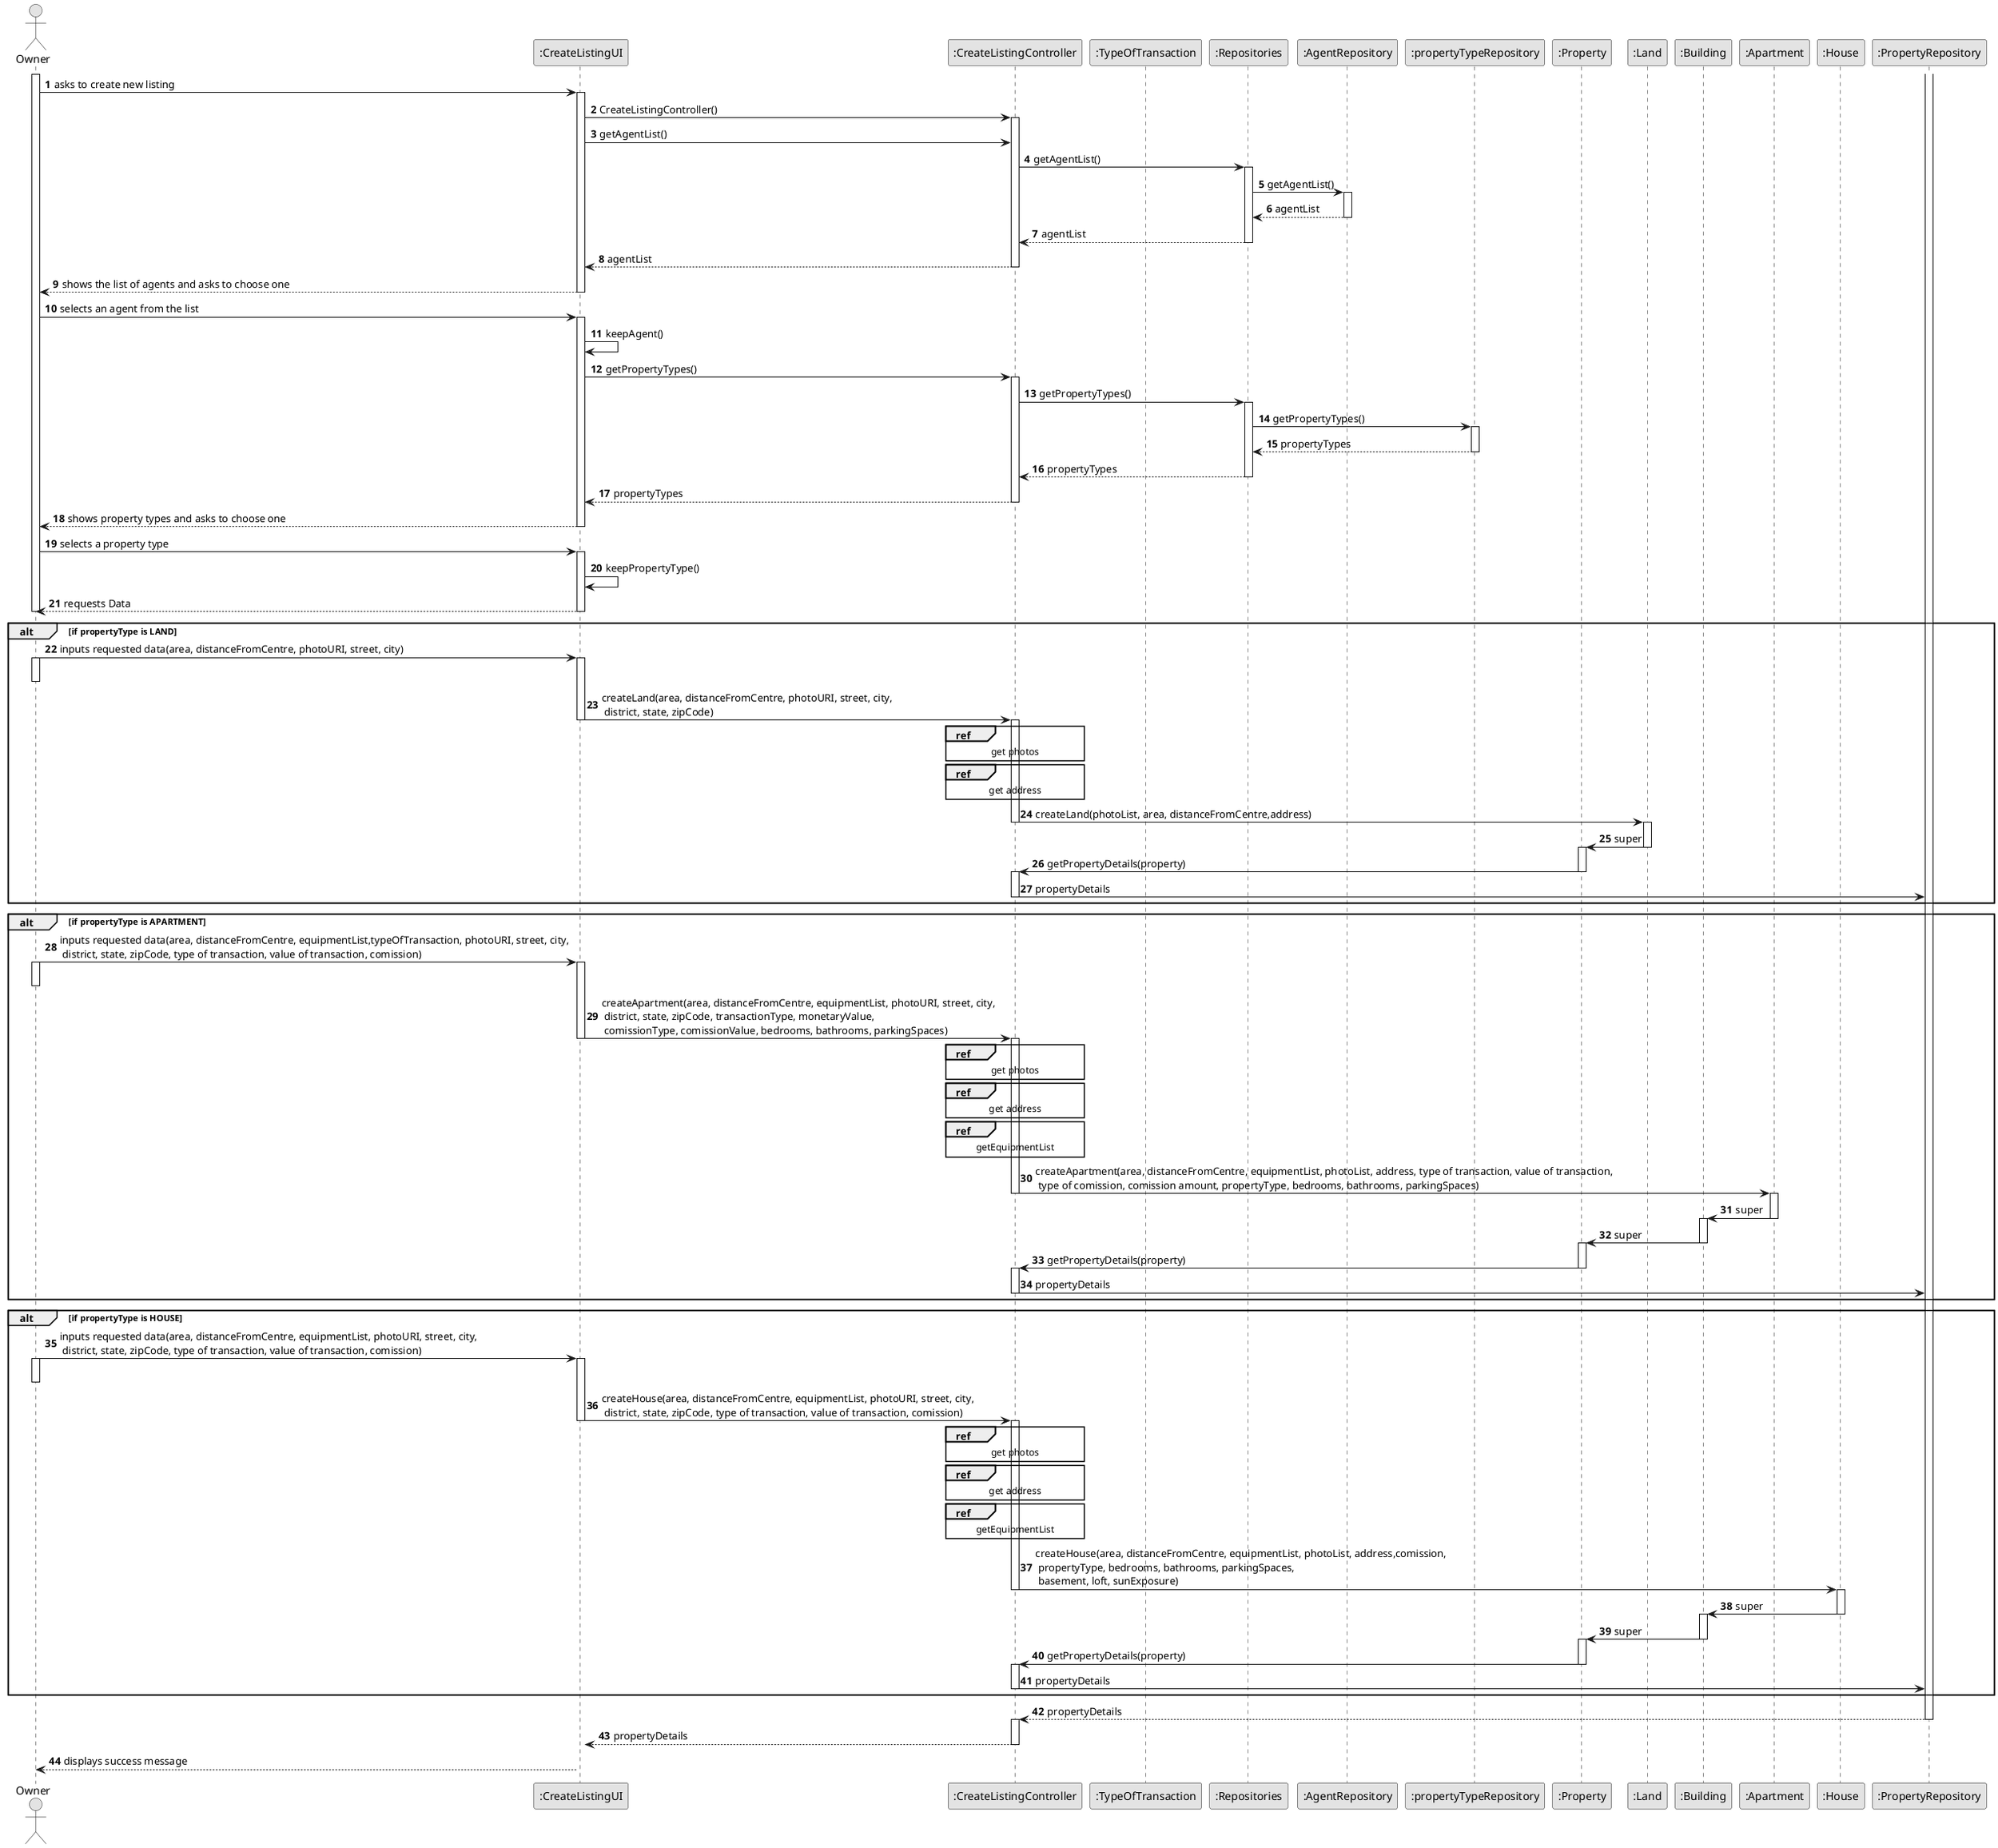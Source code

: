 @startuml
skinparam monochrome true
skinparam packageStyle rectangle
skinparam shadowing false

autonumber
actor Owner as Owner
participant ":CreateListingUI" as UI
participant ":CreateListingController" as CTRL
participant ":TypeOfTransaction" as TOT
participant ":Repositories" as REP
participant ":AgentRepository" as AGENTREP
participant ":propertyTypeRepository"
participant ":Property" as PROPERTY
participant ":Land" as LAND
participant ":Building" as BUILDING
participant ":Apartment" as APARTMENT
participant ":House" as HOUSE
participant ":PropertyRepository" as PROPREP




activate Owner



                    Owner -> UI : asks to create new listing


                activate UI
                    UI -> CTRL : CreateListingController()
                activate CTRL
                    UI -> CTRL : getAgentList()
                    CTRL -> REP : getAgentList()
                activate REP
                    REP -> AGENTREP : getAgentList()
                activate AGENTREP
                    AGENTREP --> REP : agentList
                deactivate AGENTREP
                    REP --> CTRL : agentList
                deactivate REP
                    CTRL --> UI : agentList
                deactivate CTRL
                    UI --> Owner : shows the list of agents and asks to choose one
                deactivate UI

                Owner -> UI : selects an agent from the list
                activate UI
                    UI -> UI : keepAgent()
                    UI -> CTRL : getPropertyTypes()
                activate CTRL
                    CTRL -> REP : getPropertyTypes()
                activate REP
                    REP ->  ":propertyTypeRepository" : getPropertyTypes()
                activate ":propertyTypeRepository"
                    ":propertyTypeRepository" --> REP : propertyTypes
                deactivate ":propertyTypeRepository"
                    REP --> CTRL : propertyTypes
                deactivate REP


                CTRL --> UI : propertyTypes
                deactivate CTRL

                UI --> Owner : shows property types and asks to choose one
                deactivate UI
                Owner -> UI : selects a property type
                activate UI
                UI -> UI : keepPropertyType()
                UI --> Owner : requests Data
                deactivate UI

deactivate Owner

         alt if propertyType is LAND
                    Owner -> UI : inputs requested data(area, distanceFromCentre, photoURI, street, city)
                    activate Owner
                    deactivate Owner
                    activate UI
                    UI -> CTRL : createLand(area, distanceFromCentre, photoURI, street, city, \n district, state, zipCode)
                    deactivate UI
                    activate CTRL

                    ref over CTRL, CTRL
                        get photos
                    end

                    ref over CTRL
                        get address
                    end
                        CTRL -> LAND :createLand(photoList, area, distanceFromCentre,address)
                    deactivate CTRL
                    deactivate UI


                    activate LAND
                    LAND -> PROPERTY :super
                    deactivate LAND
                    activate PROPERTY


                    deactivate PROPERTY
                    PROPERTY -> CTRL : getPropertyDetails(property)

                    deactivate PROPERTY
                    activate CTRL


                    CTRL -> PROPREP : propertyDetails
                    deactivate CTRL


                end

                alt if propertyType is APARTMENT
                     Owner -> UI : inputs requested data(area, distanceFromCentre, equipmentList,typeOfTransaction, photoURI, street, city, \n district, state, zipCode, type of transaction, value of transaction, comission)
                     activate Owner
                     deactivate Owner

                     activate UI
                     UI -> CTRL : createApartment(area, distanceFromCentre, equipmentList, photoURI, street, city, \n district, state, zipCode, transactionType, monetaryValue, \n comissionType, comissionValue, bedrooms, bathrooms, parkingSpaces)

                     deactivate UI
                     ref over CTRL, CTRL
                                     get photos
                                 end

                                 ref over CTRL
                                     get address
                                 end
                     ref over CTRL, CTRL
                        getEquipmentList
                     end
                     activate CTRL
                     CTRL -> APARTMENT :createApartment(area, distanceFromCentre, equipmentList, photoList, address, type of transaction, value of transaction, \n type of comission, comission amount, propertyType, bedrooms, bathrooms, parkingSpaces)
                     deactivate CTRL
                     deactivate UI


                     activate APARTMENT
                     APARTMENT -> BUILDING :super
                     deactivate APARTMENT
                     activate BUILDING

                     BUILDING -> PROPERTY : super
                     deactivate BUILDING

                     activate PROPERTY


                     deactivate PROPERTY
                     PROPERTY -> CTRL : getPropertyDetails(property)

                     deactivate PROPERTY
                     activate CTRL


                     CTRL -> PROPREP : propertyDetails

                     deactivate CTRL
                end

                alt if propertyType is HOUSE
                             Owner -> UI : inputs requested data(area, distanceFromCentre, equipmentList, photoURI, street, city, \n district, state, zipCode, type of transaction, value of transaction, comission)
                             activate Owner
                             deactivate Owner

                             activate UI
                             UI -> CTRL : createHouse(area, distanceFromCentre, equipmentList, photoURI, street, city, \n district, state, zipCode, type of transaction, value of transaction, comission)
                             deactivate UI
                             ref over CTRL, CTRL
                                             get photos
                                         end

                                         ref over CTRL
                                             get address
                                         end
                             ref over CTRL, CTRL
                                             getEquipmentList
                                          end
                             activate CTRL
                             CTRL -> HOUSE :createHouse(area, distanceFromCentre, equipmentList, photoList, address,comission, \n propertyType, bedrooms, bathrooms, parkingSpaces, \n basement, loft, sunExposure)
                             deactivate CTRL
                             deactivate UI


                             activate HOUSE
                             HOUSE -> BUILDING :super
                             deactivate HOUSE
                             activate BUILDING
                             BUILDING -> PROPERTY : super
                             deactivate BUILDING

                             activate PROPERTY


                             deactivate PROPERTY
                             PROPERTY -> CTRL : getPropertyDetails(property)

                             deactivate PROPERTY
                             activate CTRL


                             CTRL -> PROPREP : propertyDetails

                             deactivate CTRL
                        end


        activate PROPREP
            PROPREP --> CTRL : propertyDetails
        deactivate PROPREP
        activate CTRL
            CTRL --> UI : propertyDetails
        deactivate CTRL
        activate UI
            UI --> Owner : displays success message




@enduml
